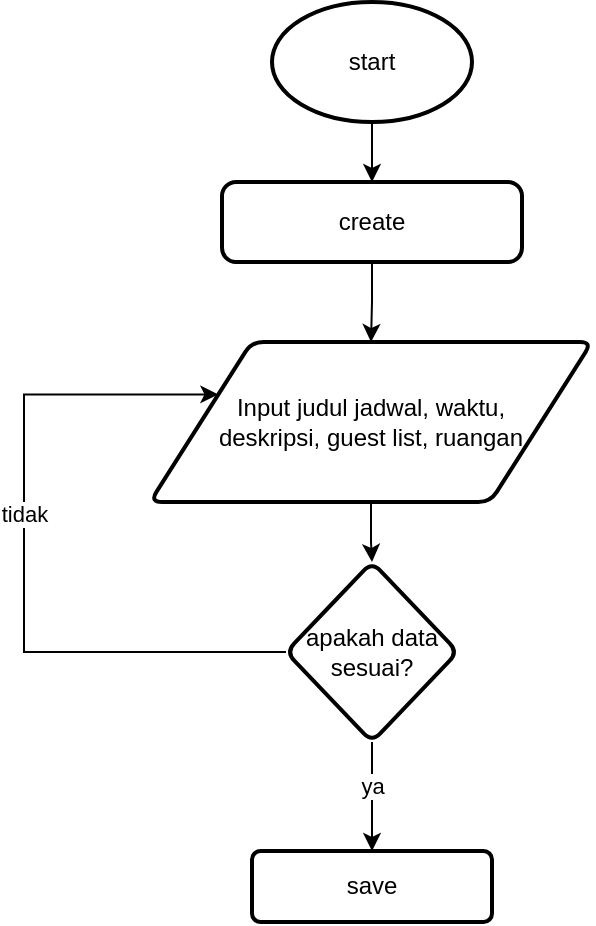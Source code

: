 <mxfile version="13.8.8" type="github">
  <diagram id="Knd-sUM-7AcCLQp6Xs7k" name="Page-1">
    <mxGraphModel dx="1209" dy="643" grid="1" gridSize="10" guides="1" tooltips="1" connect="1" arrows="1" fold="1" page="1" pageScale="1" pageWidth="827" pageHeight="1169" math="0" shadow="0">
      <root>
        <mxCell id="0" />
        <mxCell id="1" parent="0" />
        <mxCell id="OV6N7pPYGmxjoBno2FVg-3" value="" style="edgeStyle=orthogonalEdgeStyle;rounded=0;orthogonalLoop=1;jettySize=auto;html=1;entryX=0.5;entryY=0;entryDx=0;entryDy=0;" edge="1" parent="1" source="OV6N7pPYGmxjoBno2FVg-1" target="OV6N7pPYGmxjoBno2FVg-5">
          <mxGeometry relative="1" as="geometry">
            <mxPoint x="414" y="240" as="targetPoint" />
          </mxGeometry>
        </mxCell>
        <mxCell id="OV6N7pPYGmxjoBno2FVg-1" value="start" style="strokeWidth=2;html=1;shape=mxgraph.flowchart.start_1;whiteSpace=wrap;" vertex="1" parent="1">
          <mxGeometry x="364" y="100" width="100" height="60" as="geometry" />
        </mxCell>
        <mxCell id="OV6N7pPYGmxjoBno2FVg-7" value="" style="edgeStyle=orthogonalEdgeStyle;rounded=0;orthogonalLoop=1;jettySize=auto;html=1;" edge="1" parent="1" source="OV6N7pPYGmxjoBno2FVg-5" target="OV6N7pPYGmxjoBno2FVg-6">
          <mxGeometry relative="1" as="geometry" />
        </mxCell>
        <mxCell id="OV6N7pPYGmxjoBno2FVg-5" value="create" style="rounded=1;whiteSpace=wrap;html=1;absoluteArcSize=1;arcSize=14;strokeWidth=2;" vertex="1" parent="1">
          <mxGeometry x="339" y="190" width="150" height="40" as="geometry" />
        </mxCell>
        <mxCell id="OV6N7pPYGmxjoBno2FVg-9" value="" style="edgeStyle=orthogonalEdgeStyle;rounded=0;orthogonalLoop=1;jettySize=auto;html=1;" edge="1" parent="1" source="OV6N7pPYGmxjoBno2FVg-6" target="OV6N7pPYGmxjoBno2FVg-8">
          <mxGeometry relative="1" as="geometry" />
        </mxCell>
        <mxCell id="OV6N7pPYGmxjoBno2FVg-6" value="Input judul jadwal, waktu, &lt;br&gt;deskripsi, guest list, ruangan" style="shape=parallelogram;html=1;strokeWidth=2;perimeter=parallelogramPerimeter;whiteSpace=wrap;rounded=1;arcSize=12;size=0.23;" vertex="1" parent="1">
          <mxGeometry x="303" y="270" width="221" height="80" as="geometry" />
        </mxCell>
        <mxCell id="OV6N7pPYGmxjoBno2FVg-8" value="apakah data sesuai?" style="rhombus;whiteSpace=wrap;html=1;rounded=1;strokeWidth=2;arcSize=12;" vertex="1" parent="1">
          <mxGeometry x="371" y="380" width="86" height="90" as="geometry" />
        </mxCell>
        <mxCell id="OV6N7pPYGmxjoBno2FVg-10" value="tidak" style="edgeStyle=orthogonalEdgeStyle;rounded=0;orthogonalLoop=1;jettySize=auto;html=1;exitX=0;exitY=0.5;exitDx=0;exitDy=0;entryX=0;entryY=0.25;entryDx=0;entryDy=0;" edge="1" parent="1" source="OV6N7pPYGmxjoBno2FVg-8" target="OV6N7pPYGmxjoBno2FVg-6">
          <mxGeometry x="0.123" relative="1" as="geometry">
            <Array as="points">
              <mxPoint x="240" y="425" />
              <mxPoint x="240" y="296" />
            </Array>
            <mxPoint as="offset" />
          </mxGeometry>
        </mxCell>
        <mxCell id="OV6N7pPYGmxjoBno2FVg-12" value="save" style="whiteSpace=wrap;html=1;rounded=1;strokeWidth=2;arcSize=12;" vertex="1" parent="1">
          <mxGeometry x="354" y="524.5" width="120" height="35.5" as="geometry" />
        </mxCell>
        <mxCell id="OV6N7pPYGmxjoBno2FVg-13" value="ya" style="edgeStyle=orthogonalEdgeStyle;rounded=0;orthogonalLoop=1;jettySize=auto;html=1;" edge="1" parent="1" source="OV6N7pPYGmxjoBno2FVg-8" target="OV6N7pPYGmxjoBno2FVg-12">
          <mxGeometry x="-0.2" relative="1" as="geometry">
            <mxPoint as="offset" />
          </mxGeometry>
        </mxCell>
      </root>
    </mxGraphModel>
  </diagram>
</mxfile>
